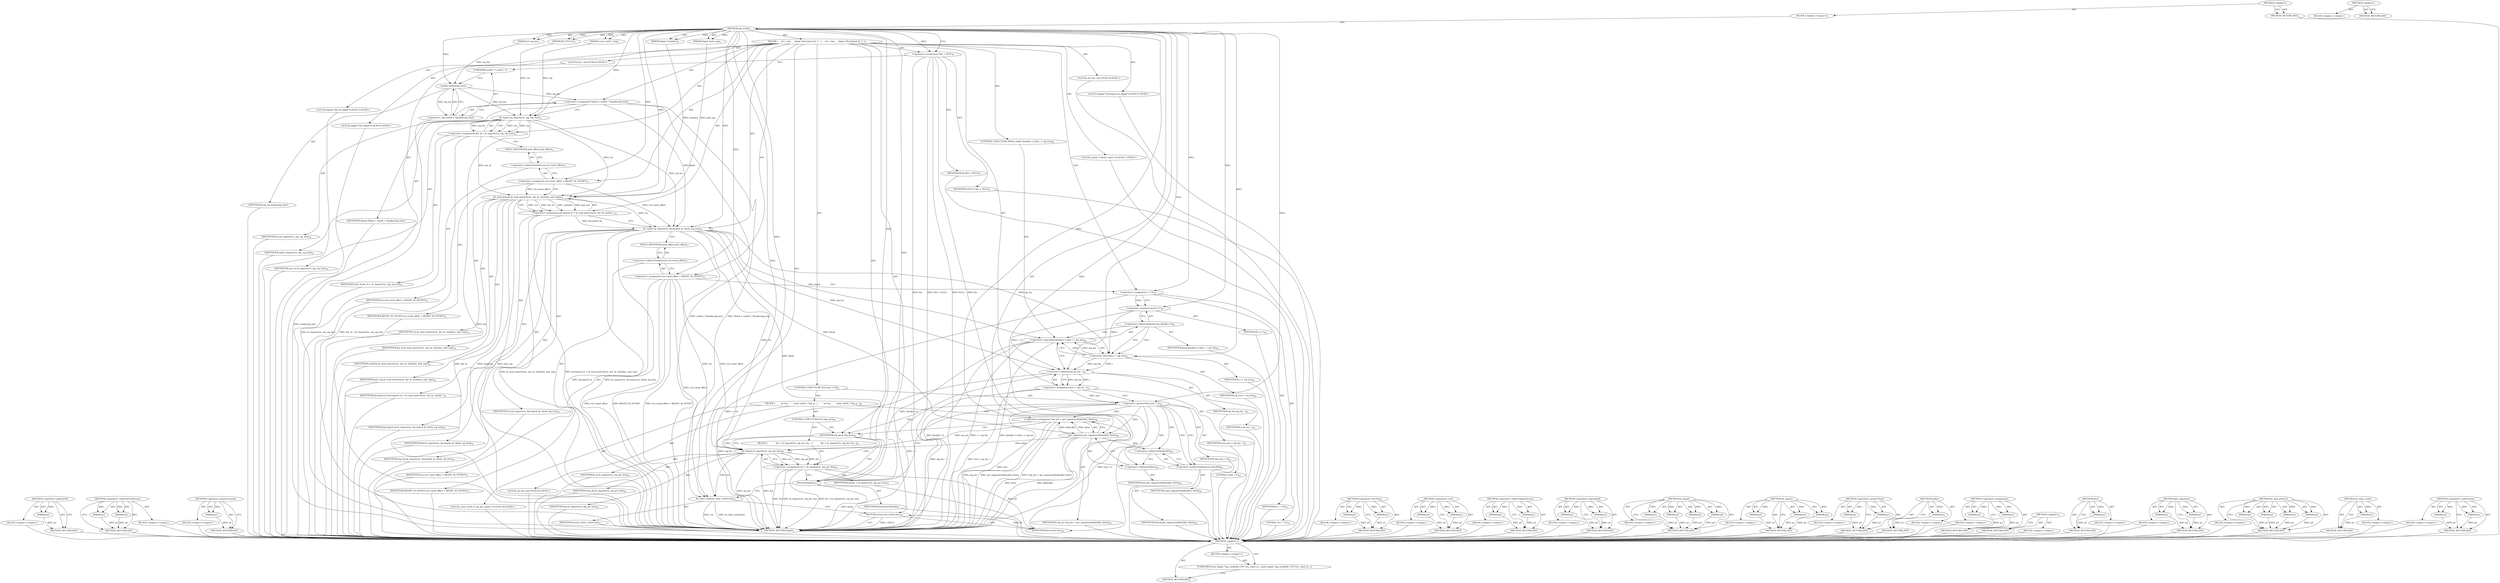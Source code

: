 digraph "&lt;global&gt;" {
vulnerable_204 [label=<(METHOD,&lt;operator&gt;.addressOf)>];
vulnerable_205 [label=<(PARAM,p1)>];
vulnerable_206 [label=<(BLOCK,&lt;empty&gt;,&lt;empty&gt;)>];
vulnerable_207 [label=<(METHOD_RETURN,ANY)>];
vulnerable_151 [label=<(METHOD,&lt;operator&gt;.indirectFieldAccess)>];
vulnerable_152 [label=<(PARAM,p1)>];
vulnerable_153 [label=<(PARAM,p2)>];
vulnerable_154 [label=<(BLOCK,&lt;empty&gt;,&lt;empty&gt;)>];
vulnerable_155 [label=<(METHOD_RETURN,ANY)>];
vulnerable_180 [label=<(METHOD,&lt;operator&gt;.postIncrement)>];
vulnerable_181 [label=<(PARAM,p1)>];
vulnerable_182 [label=<(BLOCK,&lt;empty&gt;,&lt;empty&gt;)>];
vulnerable_183 [label=<(METHOD_RETURN,ANY)>];
vulnerable_6 [label=<(METHOD,&lt;global&gt;)<SUB>1</SUB>>];
vulnerable_7 [label=<(BLOCK,&lt;empty&gt;,&lt;empty&gt;)<SUB>1</SUB>>];
vulnerable_8 [label=<(METHOD,sig_verify)<SUB>1</SUB>>];
vulnerable_9 [label=<(PARAM,BI_CTX *ctx)<SUB>1</SUB>>];
vulnerable_10 [label=<(PARAM,const uint8_t *sig)<SUB>1</SUB>>];
vulnerable_11 [label=<(PARAM,int sig_len)<SUB>1</SUB>>];
vulnerable_12 [label=<(PARAM,bigint *modulus)<SUB>2</SUB>>];
vulnerable_13 [label=<(PARAM,bigint *pub_exp)<SUB>2</SUB>>];
vulnerable_14 [label=<(BLOCK,{
    int i, size;
     bigint *decrypted_bi, *...,{
    int i, size;
     bigint *decrypted_bi, *...)<SUB>3</SUB>>];
vulnerable_15 [label="<(LOCAL,int i: int)<SUB>4</SUB>>"];
vulnerable_16 [label="<(LOCAL,int size: int)<SUB>4</SUB>>"];
vulnerable_17 [label="<(LOCAL,bigint* decrypted_bi: bigint*)<SUB>5</SUB>>"];
vulnerable_18 [label="<(LOCAL,bigint* dat_bi: bigint*)<SUB>5</SUB>>"];
vulnerable_19 [label="<(LOCAL,bigint* bir: bigint*)<SUB>6</SUB>>"];
vulnerable_20 [label=<(&lt;operator&gt;.assignment,*bir = NULL)<SUB>6</SUB>>];
vulnerable_21 [label=<(IDENTIFIER,bir,*bir = NULL)<SUB>6</SUB>>];
vulnerable_22 [label=<(IDENTIFIER,NULL,*bir = NULL)<SUB>6</SUB>>];
vulnerable_23 [label="<(LOCAL,uint8_t* block: uint8_t*)<SUB>7</SUB>>"];
vulnerable_24 [label=<(&lt;operator&gt;.assignment,*block = (uint8_t *)malloc(sig_len))<SUB>7</SUB>>];
vulnerable_25 [label=<(IDENTIFIER,block,*block = (uint8_t *)malloc(sig_len))<SUB>7</SUB>>];
vulnerable_26 [label=<(&lt;operator&gt;.cast,(uint8_t *)malloc(sig_len))<SUB>7</SUB>>];
vulnerable_27 [label=<(UNKNOWN,uint8_t *,uint8_t *)<SUB>7</SUB>>];
vulnerable_28 [label=<(malloc,malloc(sig_len))<SUB>7</SUB>>];
vulnerable_29 [label=<(IDENTIFIER,sig_len,malloc(sig_len))<SUB>7</SUB>>];
vulnerable_30 [label=<(&lt;operator&gt;.assignment,dat_bi = bi_import(ctx, sig, sig_len))<SUB>10</SUB>>];
vulnerable_31 [label=<(IDENTIFIER,dat_bi,dat_bi = bi_import(ctx, sig, sig_len))<SUB>10</SUB>>];
vulnerable_32 [label=<(bi_import,bi_import(ctx, sig, sig_len))<SUB>10</SUB>>];
vulnerable_33 [label=<(IDENTIFIER,ctx,bi_import(ctx, sig, sig_len))<SUB>10</SUB>>];
vulnerable_34 [label=<(IDENTIFIER,sig,bi_import(ctx, sig, sig_len))<SUB>10</SUB>>];
vulnerable_35 [label=<(IDENTIFIER,sig_len,bi_import(ctx, sig, sig_len))<SUB>10</SUB>>];
vulnerable_36 [label=<(&lt;operator&gt;.assignment,ctx-&gt;mod_offset = BIGINT_M_OFFSET)<SUB>11</SUB>>];
vulnerable_37 [label=<(&lt;operator&gt;.indirectFieldAccess,ctx-&gt;mod_offset)<SUB>11</SUB>>];
vulnerable_38 [label=<(IDENTIFIER,ctx,ctx-&gt;mod_offset = BIGINT_M_OFFSET)<SUB>11</SUB>>];
vulnerable_39 [label=<(FIELD_IDENTIFIER,mod_offset,mod_offset)<SUB>11</SUB>>];
vulnerable_40 [label=<(IDENTIFIER,BIGINT_M_OFFSET,ctx-&gt;mod_offset = BIGINT_M_OFFSET)<SUB>11</SUB>>];
vulnerable_41 [label=<(&lt;operator&gt;.assignment,decrypted_bi = bi_mod_power2(ctx, dat_bi, modul...)<SUB>14</SUB>>];
vulnerable_42 [label=<(IDENTIFIER,decrypted_bi,decrypted_bi = bi_mod_power2(ctx, dat_bi, modul...)<SUB>14</SUB>>];
vulnerable_43 [label=<(bi_mod_power2,bi_mod_power2(ctx, dat_bi, modulus, pub_exp))<SUB>14</SUB>>];
vulnerable_44 [label=<(IDENTIFIER,ctx,bi_mod_power2(ctx, dat_bi, modulus, pub_exp))<SUB>14</SUB>>];
vulnerable_45 [label=<(IDENTIFIER,dat_bi,bi_mod_power2(ctx, dat_bi, modulus, pub_exp))<SUB>14</SUB>>];
vulnerable_46 [label=<(IDENTIFIER,modulus,bi_mod_power2(ctx, dat_bi, modulus, pub_exp))<SUB>14</SUB>>];
vulnerable_47 [label=<(IDENTIFIER,pub_exp,bi_mod_power2(ctx, dat_bi, modulus, pub_exp))<SUB>14</SUB>>];
vulnerable_48 [label=<(bi_export,bi_export(ctx, decrypted_bi, block, sig_len))<SUB>16</SUB>>];
vulnerable_49 [label=<(IDENTIFIER,ctx,bi_export(ctx, decrypted_bi, block, sig_len))<SUB>16</SUB>>];
vulnerable_50 [label=<(IDENTIFIER,decrypted_bi,bi_export(ctx, decrypted_bi, block, sig_len))<SUB>16</SUB>>];
vulnerable_51 [label=<(IDENTIFIER,block,bi_export(ctx, decrypted_bi, block, sig_len))<SUB>16</SUB>>];
vulnerable_52 [label=<(IDENTIFIER,sig_len,bi_export(ctx, decrypted_bi, block, sig_len))<SUB>16</SUB>>];
vulnerable_53 [label=<(&lt;operator&gt;.assignment,ctx-&gt;mod_offset = BIGINT_M_OFFSET)<SUB>17</SUB>>];
vulnerable_54 [label=<(&lt;operator&gt;.indirectFieldAccess,ctx-&gt;mod_offset)<SUB>17</SUB>>];
vulnerable_55 [label=<(IDENTIFIER,ctx,ctx-&gt;mod_offset = BIGINT_M_OFFSET)<SUB>17</SUB>>];
vulnerable_56 [label=<(FIELD_IDENTIFIER,mod_offset,mod_offset)<SUB>17</SUB>>];
vulnerable_57 [label=<(IDENTIFIER,BIGINT_M_OFFSET,ctx-&gt;mod_offset = BIGINT_M_OFFSET)<SUB>17</SUB>>];
vulnerable_58 [label=<(&lt;operator&gt;.assignment,i = 10)<SUB>19</SUB>>];
vulnerable_59 [label=<(IDENTIFIER,i,i = 10)<SUB>19</SUB>>];
vulnerable_60 [label=<(LITERAL,10,i = 10)<SUB>19</SUB>>];
vulnerable_61 [label=<(CONTROL_STRUCTURE,WHILE,while (block[i++] &amp;&amp; i &lt; sig_len))<SUB>20</SUB>>];
vulnerable_62 [label=<(&lt;operator&gt;.logicalAnd,block[i++] &amp;&amp; i &lt; sig_len)<SUB>20</SUB>>];
vulnerable_63 [label=<(&lt;operator&gt;.indirectIndexAccess,block[i++])<SUB>20</SUB>>];
vulnerable_64 [label=<(IDENTIFIER,block,block[i++] &amp;&amp; i &lt; sig_len)<SUB>20</SUB>>];
vulnerable_65 [label=<(&lt;operator&gt;.postIncrement,i++)<SUB>20</SUB>>];
vulnerable_66 [label=<(IDENTIFIER,i,i++)<SUB>20</SUB>>];
vulnerable_67 [label=<(&lt;operator&gt;.lessThan,i &lt; sig_len)<SUB>20</SUB>>];
vulnerable_68 [label=<(IDENTIFIER,i,i &lt; sig_len)<SUB>20</SUB>>];
vulnerable_69 [label=<(IDENTIFIER,sig_len,i &lt; sig_len)<SUB>20</SUB>>];
vulnerable_70 [label=<(&lt;operator&gt;.assignment,size = sig_len - i)<SUB>21</SUB>>];
vulnerable_71 [label=<(IDENTIFIER,size,size = sig_len - i)<SUB>21</SUB>>];
vulnerable_72 [label=<(&lt;operator&gt;.subtraction,sig_len - i)<SUB>21</SUB>>];
vulnerable_73 [label=<(IDENTIFIER,sig_len,sig_len - i)<SUB>21</SUB>>];
vulnerable_74 [label=<(IDENTIFIER,i,sig_len - i)<SUB>21</SUB>>];
vulnerable_75 [label=<(CONTROL_STRUCTURE,IF,if (size &gt; 0))<SUB>23</SUB>>];
vulnerable_76 [label=<(&lt;operator&gt;.greaterThan,size &gt; 0)<SUB>23</SUB>>];
vulnerable_77 [label=<(IDENTIFIER,size,size &gt; 0)<SUB>23</SUB>>];
vulnerable_78 [label=<(LITERAL,0,size &gt; 0)<SUB>23</SUB>>];
vulnerable_79 [label=<(BLOCK,{
        int len;
        const uint8_t *sig_p...,{
        int len;
        const uint8_t *sig_p...)<SUB>24</SUB>>];
vulnerable_80 [label="<(LOCAL,int len: int)<SUB>25</SUB>>"];
vulnerable_81 [label="<(LOCAL,const uint8_t* sig_ptr: uint8_t*)<SUB>26</SUB>>"];
vulnerable_82 [label=<(&lt;operator&gt;.assignment,*sig_ptr = get_signature(&amp;block[i], &amp;len))<SUB>26</SUB>>];
vulnerable_83 [label=<(IDENTIFIER,sig_ptr,*sig_ptr = get_signature(&amp;block[i], &amp;len))<SUB>26</SUB>>];
vulnerable_84 [label=<(get_signature,get_signature(&amp;block[i], &amp;len))<SUB>26</SUB>>];
vulnerable_85 [label=<(&lt;operator&gt;.addressOf,&amp;block[i])<SUB>26</SUB>>];
vulnerable_86 [label=<(&lt;operator&gt;.indirectIndexAccess,block[i])<SUB>26</SUB>>];
vulnerable_87 [label=<(IDENTIFIER,block,get_signature(&amp;block[i], &amp;len))<SUB>26</SUB>>];
vulnerable_88 [label=<(IDENTIFIER,i,get_signature(&amp;block[i], &amp;len))<SUB>26</SUB>>];
vulnerable_89 [label=<(&lt;operator&gt;.addressOf,&amp;len)<SUB>26</SUB>>];
vulnerable_90 [label=<(IDENTIFIER,len,get_signature(&amp;block[i], &amp;len))<SUB>26</SUB>>];
vulnerable_91 [label=<(CONTROL_STRUCTURE,IF,if (sig_ptr))<SUB>28</SUB>>];
vulnerable_92 [label=<(IDENTIFIER,sig_ptr,if (sig_ptr))<SUB>28</SUB>>];
vulnerable_93 [label=<(BLOCK,{
            bir = bi_import(ctx, sig_ptr, len...,{
            bir = bi_import(ctx, sig_ptr, len...)<SUB>29</SUB>>];
vulnerable_94 [label=<(&lt;operator&gt;.assignment,bir = bi_import(ctx, sig_ptr, len))<SUB>30</SUB>>];
vulnerable_95 [label=<(IDENTIFIER,bir,bir = bi_import(ctx, sig_ptr, len))<SUB>30</SUB>>];
vulnerable_96 [label=<(bi_import,bi_import(ctx, sig_ptr, len))<SUB>30</SUB>>];
vulnerable_97 [label=<(IDENTIFIER,ctx,bi_import(ctx, sig_ptr, len))<SUB>30</SUB>>];
vulnerable_98 [label=<(IDENTIFIER,sig_ptr,bi_import(ctx, sig_ptr, len))<SUB>30</SUB>>];
vulnerable_99 [label=<(IDENTIFIER,len,bi_import(ctx, sig_ptr, len))<SUB>30</SUB>>];
vulnerable_100 [label=<(free,free(block))<SUB>33</SUB>>];
vulnerable_101 [label=<(IDENTIFIER,block,free(block))<SUB>33</SUB>>];
vulnerable_102 [label=<(bi_clear_cache,bi_clear_cache(ctx))<SUB>35</SUB>>];
vulnerable_103 [label=<(IDENTIFIER,ctx,bi_clear_cache(ctx))<SUB>35</SUB>>];
vulnerable_104 [label=<(RETURN,return bir;,return bir;)<SUB>36</SUB>>];
vulnerable_105 [label=<(IDENTIFIER,bir,return bir;)<SUB>36</SUB>>];
vulnerable_106 [label=<(METHOD_RETURN,bigint)<SUB>1</SUB>>];
vulnerable_108 [label=<(METHOD_RETURN,ANY)<SUB>1</SUB>>];
vulnerable_184 [label=<(METHOD,&lt;operator&gt;.lessThan)>];
vulnerable_185 [label=<(PARAM,p1)>];
vulnerable_186 [label=<(PARAM,p2)>];
vulnerable_187 [label=<(BLOCK,&lt;empty&gt;,&lt;empty&gt;)>];
vulnerable_188 [label=<(METHOD_RETURN,ANY)>];
vulnerable_136 [label=<(METHOD,&lt;operator&gt;.cast)>];
vulnerable_137 [label=<(PARAM,p1)>];
vulnerable_138 [label=<(PARAM,p2)>];
vulnerable_139 [label=<(BLOCK,&lt;empty&gt;,&lt;empty&gt;)>];
vulnerable_140 [label=<(METHOD_RETURN,ANY)>];
vulnerable_175 [label=<(METHOD,&lt;operator&gt;.indirectIndexAccess)>];
vulnerable_176 [label=<(PARAM,p1)>];
vulnerable_177 [label=<(PARAM,p2)>];
vulnerable_178 [label=<(BLOCK,&lt;empty&gt;,&lt;empty&gt;)>];
vulnerable_179 [label=<(METHOD_RETURN,ANY)>];
vulnerable_170 [label=<(METHOD,&lt;operator&gt;.logicalAnd)>];
vulnerable_171 [label=<(PARAM,p1)>];
vulnerable_172 [label=<(PARAM,p2)>];
vulnerable_173 [label=<(BLOCK,&lt;empty&gt;,&lt;empty&gt;)>];
vulnerable_174 [label=<(METHOD_RETURN,ANY)>];
vulnerable_163 [label=<(METHOD,bi_export)>];
vulnerable_164 [label=<(PARAM,p1)>];
vulnerable_165 [label=<(PARAM,p2)>];
vulnerable_166 [label=<(PARAM,p3)>];
vulnerable_167 [label=<(PARAM,p4)>];
vulnerable_168 [label=<(BLOCK,&lt;empty&gt;,&lt;empty&gt;)>];
vulnerable_169 [label=<(METHOD_RETURN,ANY)>];
vulnerable_145 [label=<(METHOD,bi_import)>];
vulnerable_146 [label=<(PARAM,p1)>];
vulnerable_147 [label=<(PARAM,p2)>];
vulnerable_148 [label=<(PARAM,p3)>];
vulnerable_149 [label=<(BLOCK,&lt;empty&gt;,&lt;empty&gt;)>];
vulnerable_150 [label=<(METHOD_RETURN,ANY)>];
vulnerable_194 [label=<(METHOD,&lt;operator&gt;.greaterThan)>];
vulnerable_195 [label=<(PARAM,p1)>];
vulnerable_196 [label=<(PARAM,p2)>];
vulnerable_197 [label=<(BLOCK,&lt;empty&gt;,&lt;empty&gt;)>];
vulnerable_198 [label=<(METHOD_RETURN,ANY)>];
vulnerable_141 [label=<(METHOD,malloc)>];
vulnerable_142 [label=<(PARAM,p1)>];
vulnerable_143 [label=<(BLOCK,&lt;empty&gt;,&lt;empty&gt;)>];
vulnerable_144 [label=<(METHOD_RETURN,ANY)>];
vulnerable_131 [label=<(METHOD,&lt;operator&gt;.assignment)>];
vulnerable_132 [label=<(PARAM,p1)>];
vulnerable_133 [label=<(PARAM,p2)>];
vulnerable_134 [label=<(BLOCK,&lt;empty&gt;,&lt;empty&gt;)>];
vulnerable_135 [label=<(METHOD_RETURN,ANY)>];
vulnerable_125 [label=<(METHOD,&lt;global&gt;)<SUB>1</SUB>>];
vulnerable_126 [label=<(BLOCK,&lt;empty&gt;,&lt;empty&gt;)>];
vulnerable_127 [label=<(METHOD_RETURN,ANY)>];
vulnerable_208 [label=<(METHOD,free)>];
vulnerable_209 [label=<(PARAM,p1)>];
vulnerable_210 [label=<(BLOCK,&lt;empty&gt;,&lt;empty&gt;)>];
vulnerable_211 [label=<(METHOD_RETURN,ANY)>];
vulnerable_199 [label=<(METHOD,get_signature)>];
vulnerable_200 [label=<(PARAM,p1)>];
vulnerable_201 [label=<(PARAM,p2)>];
vulnerable_202 [label=<(BLOCK,&lt;empty&gt;,&lt;empty&gt;)>];
vulnerable_203 [label=<(METHOD_RETURN,ANY)>];
vulnerable_156 [label=<(METHOD,bi_mod_power2)>];
vulnerable_157 [label=<(PARAM,p1)>];
vulnerable_158 [label=<(PARAM,p2)>];
vulnerable_159 [label=<(PARAM,p3)>];
vulnerable_160 [label=<(PARAM,p4)>];
vulnerable_161 [label=<(BLOCK,&lt;empty&gt;,&lt;empty&gt;)>];
vulnerable_162 [label=<(METHOD_RETURN,ANY)>];
vulnerable_212 [label=<(METHOD,bi_clear_cache)>];
vulnerable_213 [label=<(PARAM,p1)>];
vulnerable_214 [label=<(BLOCK,&lt;empty&gt;,&lt;empty&gt;)>];
vulnerable_215 [label=<(METHOD_RETURN,ANY)>];
vulnerable_189 [label=<(METHOD,&lt;operator&gt;.subtraction)>];
vulnerable_190 [label=<(PARAM,p1)>];
vulnerable_191 [label=<(PARAM,p2)>];
vulnerable_192 [label=<(BLOCK,&lt;empty&gt;,&lt;empty&gt;)>];
vulnerable_193 [label=<(METHOD_RETURN,ANY)>];
fixed_6 [label=<(METHOD,&lt;global&gt;)<SUB>1</SUB>>];
fixed_7 [label=<(BLOCK,&lt;empty&gt;,&lt;empty&gt;)<SUB>1</SUB>>];
fixed_8 [label=<(UNKNOWN,static bigint *sig_verify(BI_CTX *ctx, const ui...,static bigint *sig_verify(BI_CTX *ctx, const ui...)<SUB>1</SUB>>];
fixed_9 [label=<(METHOD_RETURN,ANY)<SUB>1</SUB>>];
fixed_14 [label=<(METHOD,&lt;global&gt;)<SUB>1</SUB>>];
fixed_15 [label=<(BLOCK,&lt;empty&gt;,&lt;empty&gt;)>];
fixed_16 [label=<(METHOD_RETURN,ANY)>];
vulnerable_204 -> vulnerable_205  [key=0, label="AST: "];
vulnerable_204 -> vulnerable_205  [key=1, label="DDG: "];
vulnerable_204 -> vulnerable_206  [key=0, label="AST: "];
vulnerable_204 -> vulnerable_207  [key=0, label="AST: "];
vulnerable_204 -> vulnerable_207  [key=1, label="CFG: "];
vulnerable_205 -> vulnerable_207  [key=0, label="DDG: p1"];
vulnerable_206 -> fixed_6  [key=0];
vulnerable_207 -> fixed_6  [key=0];
vulnerable_151 -> vulnerable_152  [key=0, label="AST: "];
vulnerable_151 -> vulnerable_152  [key=1, label="DDG: "];
vulnerable_151 -> vulnerable_154  [key=0, label="AST: "];
vulnerable_151 -> vulnerable_153  [key=0, label="AST: "];
vulnerable_151 -> vulnerable_153  [key=1, label="DDG: "];
vulnerable_151 -> vulnerable_155  [key=0, label="AST: "];
vulnerable_151 -> vulnerable_155  [key=1, label="CFG: "];
vulnerable_152 -> vulnerable_155  [key=0, label="DDG: p1"];
vulnerable_153 -> vulnerable_155  [key=0, label="DDG: p2"];
vulnerable_154 -> fixed_6  [key=0];
vulnerable_155 -> fixed_6  [key=0];
vulnerable_180 -> vulnerable_181  [key=0, label="AST: "];
vulnerable_180 -> vulnerable_181  [key=1, label="DDG: "];
vulnerable_180 -> vulnerable_182  [key=0, label="AST: "];
vulnerable_180 -> vulnerable_183  [key=0, label="AST: "];
vulnerable_180 -> vulnerable_183  [key=1, label="CFG: "];
vulnerable_181 -> vulnerable_183  [key=0, label="DDG: p1"];
vulnerable_182 -> fixed_6  [key=0];
vulnerable_183 -> fixed_6  [key=0];
vulnerable_6 -> vulnerable_7  [key=0, label="AST: "];
vulnerable_6 -> vulnerable_108  [key=0, label="AST: "];
vulnerable_6 -> vulnerable_108  [key=1, label="CFG: "];
vulnerable_7 -> vulnerable_8  [key=0, label="AST: "];
vulnerable_8 -> vulnerable_9  [key=0, label="AST: "];
vulnerable_8 -> vulnerable_9  [key=1, label="DDG: "];
vulnerable_8 -> vulnerable_10  [key=0, label="AST: "];
vulnerable_8 -> vulnerable_10  [key=1, label="DDG: "];
vulnerable_8 -> vulnerable_11  [key=0, label="AST: "];
vulnerable_8 -> vulnerable_11  [key=1, label="DDG: "];
vulnerable_8 -> vulnerable_12  [key=0, label="AST: "];
vulnerable_8 -> vulnerable_12  [key=1, label="DDG: "];
vulnerable_8 -> vulnerable_13  [key=0, label="AST: "];
vulnerable_8 -> vulnerable_13  [key=1, label="DDG: "];
vulnerable_8 -> vulnerable_14  [key=0, label="AST: "];
vulnerable_8 -> vulnerable_106  [key=0, label="AST: "];
vulnerable_8 -> vulnerable_20  [key=0, label="CFG: "];
vulnerable_8 -> vulnerable_20  [key=1, label="DDG: "];
vulnerable_8 -> vulnerable_36  [key=0, label="DDG: "];
vulnerable_8 -> vulnerable_53  [key=0, label="DDG: "];
vulnerable_8 -> vulnerable_58  [key=0, label="DDG: "];
vulnerable_8 -> vulnerable_48  [key=0, label="DDG: "];
vulnerable_8 -> vulnerable_100  [key=0, label="DDG: "];
vulnerable_8 -> vulnerable_102  [key=0, label="DDG: "];
vulnerable_8 -> vulnerable_105  [key=0, label="DDG: "];
vulnerable_8 -> vulnerable_32  [key=0, label="DDG: "];
vulnerable_8 -> vulnerable_43  [key=0, label="DDG: "];
vulnerable_8 -> vulnerable_72  [key=0, label="DDG: "];
vulnerable_8 -> vulnerable_76  [key=0, label="DDG: "];
vulnerable_8 -> vulnerable_28  [key=0, label="DDG: "];
vulnerable_8 -> vulnerable_67  [key=0, label="DDG: "];
vulnerable_8 -> vulnerable_92  [key=0, label="DDG: "];
vulnerable_8 -> vulnerable_65  [key=0, label="DDG: "];
vulnerable_8 -> vulnerable_84  [key=0, label="DDG: "];
vulnerable_8 -> vulnerable_96  [key=0, label="DDG: "];
vulnerable_9 -> vulnerable_32  [key=0, label="DDG: ctx"];
vulnerable_10 -> vulnerable_32  [key=0, label="DDG: sig"];
vulnerable_11 -> vulnerable_28  [key=0, label="DDG: sig_len"];
vulnerable_12 -> vulnerable_43  [key=0, label="DDG: modulus"];
vulnerable_13 -> vulnerable_43  [key=0, label="DDG: pub_exp"];
vulnerable_14 -> vulnerable_15  [key=0, label="AST: "];
vulnerable_14 -> vulnerable_16  [key=0, label="AST: "];
vulnerable_14 -> vulnerable_17  [key=0, label="AST: "];
vulnerable_14 -> vulnerable_18  [key=0, label="AST: "];
vulnerable_14 -> vulnerable_19  [key=0, label="AST: "];
vulnerable_14 -> vulnerable_20  [key=0, label="AST: "];
vulnerable_14 -> vulnerable_23  [key=0, label="AST: "];
vulnerable_14 -> vulnerable_24  [key=0, label="AST: "];
vulnerable_14 -> vulnerable_30  [key=0, label="AST: "];
vulnerable_14 -> vulnerable_36  [key=0, label="AST: "];
vulnerable_14 -> vulnerable_41  [key=0, label="AST: "];
vulnerable_14 -> vulnerable_48  [key=0, label="AST: "];
vulnerable_14 -> vulnerable_53  [key=0, label="AST: "];
vulnerable_14 -> vulnerable_58  [key=0, label="AST: "];
vulnerable_14 -> vulnerable_61  [key=0, label="AST: "];
vulnerable_14 -> vulnerable_70  [key=0, label="AST: "];
vulnerable_14 -> vulnerable_75  [key=0, label="AST: "];
vulnerable_14 -> vulnerable_100  [key=0, label="AST: "];
vulnerable_14 -> vulnerable_102  [key=0, label="AST: "];
vulnerable_14 -> vulnerable_104  [key=0, label="AST: "];
vulnerable_15 -> fixed_6  [key=0];
vulnerable_16 -> fixed_6  [key=0];
vulnerable_17 -> fixed_6  [key=0];
vulnerable_18 -> fixed_6  [key=0];
vulnerable_19 -> fixed_6  [key=0];
vulnerable_20 -> vulnerable_21  [key=0, label="AST: "];
vulnerable_20 -> vulnerable_22  [key=0, label="AST: "];
vulnerable_20 -> vulnerable_27  [key=0, label="CFG: "];
vulnerable_20 -> vulnerable_106  [key=0, label="DDG: bir"];
vulnerable_20 -> vulnerable_106  [key=1, label="DDG: *bir = NULL"];
vulnerable_20 -> vulnerable_106  [key=2, label="DDG: NULL"];
vulnerable_20 -> vulnerable_105  [key=0, label="DDG: bir"];
vulnerable_21 -> fixed_6  [key=0];
vulnerable_22 -> fixed_6  [key=0];
vulnerable_23 -> fixed_6  [key=0];
vulnerable_24 -> vulnerable_25  [key=0, label="AST: "];
vulnerable_24 -> vulnerable_26  [key=0, label="AST: "];
vulnerable_24 -> vulnerable_32  [key=0, label="CFG: "];
vulnerable_24 -> vulnerable_106  [key=0, label="DDG: (uint8_t *)malloc(sig_len)"];
vulnerable_24 -> vulnerable_106  [key=1, label="DDG: *block = (uint8_t *)malloc(sig_len)"];
vulnerable_24 -> vulnerable_48  [key=0, label="DDG: block"];
vulnerable_25 -> fixed_6  [key=0];
vulnerable_26 -> vulnerable_27  [key=0, label="AST: "];
vulnerable_26 -> vulnerable_28  [key=0, label="AST: "];
vulnerable_26 -> vulnerable_24  [key=0, label="CFG: "];
vulnerable_26 -> vulnerable_106  [key=0, label="DDG: malloc(sig_len)"];
vulnerable_27 -> vulnerable_28  [key=0, label="CFG: "];
vulnerable_28 -> vulnerable_29  [key=0, label="AST: "];
vulnerable_28 -> vulnerable_26  [key=0, label="CFG: "];
vulnerable_28 -> vulnerable_26  [key=1, label="DDG: sig_len"];
vulnerable_28 -> vulnerable_24  [key=0, label="DDG: sig_len"];
vulnerable_28 -> vulnerable_32  [key=0, label="DDG: sig_len"];
vulnerable_29 -> fixed_6  [key=0];
vulnerable_30 -> vulnerable_31  [key=0, label="AST: "];
vulnerable_30 -> vulnerable_32  [key=0, label="AST: "];
vulnerable_30 -> vulnerable_39  [key=0, label="CFG: "];
vulnerable_30 -> vulnerable_106  [key=0, label="DDG: bi_import(ctx, sig, sig_len)"];
vulnerable_30 -> vulnerable_106  [key=1, label="DDG: dat_bi = bi_import(ctx, sig, sig_len)"];
vulnerable_30 -> vulnerable_43  [key=0, label="DDG: dat_bi"];
vulnerable_31 -> fixed_6  [key=0];
vulnerable_32 -> vulnerable_33  [key=0, label="AST: "];
vulnerable_32 -> vulnerable_34  [key=0, label="AST: "];
vulnerable_32 -> vulnerable_35  [key=0, label="AST: "];
vulnerable_32 -> vulnerable_30  [key=0, label="CFG: "];
vulnerable_32 -> vulnerable_30  [key=1, label="DDG: ctx"];
vulnerable_32 -> vulnerable_30  [key=2, label="DDG: sig"];
vulnerable_32 -> vulnerable_30  [key=3, label="DDG: sig_len"];
vulnerable_32 -> vulnerable_106  [key=0, label="DDG: sig"];
vulnerable_32 -> vulnerable_48  [key=0, label="DDG: sig_len"];
vulnerable_32 -> vulnerable_43  [key=0, label="DDG: ctx"];
vulnerable_33 -> fixed_6  [key=0];
vulnerable_34 -> fixed_6  [key=0];
vulnerable_35 -> fixed_6  [key=0];
vulnerable_36 -> vulnerable_37  [key=0, label="AST: "];
vulnerable_36 -> vulnerable_40  [key=0, label="AST: "];
vulnerable_36 -> vulnerable_43  [key=0, label="CFG: "];
vulnerable_36 -> vulnerable_43  [key=1, label="DDG: ctx-&gt;mod_offset"];
vulnerable_36 -> vulnerable_48  [key=0, label="DDG: ctx-&gt;mod_offset"];
vulnerable_37 -> vulnerable_38  [key=0, label="AST: "];
vulnerable_37 -> vulnerable_39  [key=0, label="AST: "];
vulnerable_37 -> vulnerable_36  [key=0, label="CFG: "];
vulnerable_38 -> fixed_6  [key=0];
vulnerable_39 -> vulnerable_37  [key=0, label="CFG: "];
vulnerable_40 -> fixed_6  [key=0];
vulnerable_41 -> vulnerable_42  [key=0, label="AST: "];
vulnerable_41 -> vulnerable_43  [key=0, label="AST: "];
vulnerable_41 -> vulnerable_48  [key=0, label="CFG: "];
vulnerable_41 -> vulnerable_48  [key=1, label="DDG: decrypted_bi"];
vulnerable_41 -> vulnerable_106  [key=0, label="DDG: bi_mod_power2(ctx, dat_bi, modulus, pub_exp)"];
vulnerable_41 -> vulnerable_106  [key=1, label="DDG: decrypted_bi = bi_mod_power2(ctx, dat_bi, modulus, pub_exp)"];
vulnerable_42 -> fixed_6  [key=0];
vulnerable_43 -> vulnerable_44  [key=0, label="AST: "];
vulnerable_43 -> vulnerable_45  [key=0, label="AST: "];
vulnerable_43 -> vulnerable_46  [key=0, label="AST: "];
vulnerable_43 -> vulnerable_47  [key=0, label="AST: "];
vulnerable_43 -> vulnerable_41  [key=0, label="CFG: "];
vulnerable_43 -> vulnerable_41  [key=1, label="DDG: ctx"];
vulnerable_43 -> vulnerable_41  [key=2, label="DDG: dat_bi"];
vulnerable_43 -> vulnerable_41  [key=3, label="DDG: modulus"];
vulnerable_43 -> vulnerable_41  [key=4, label="DDG: pub_exp"];
vulnerable_43 -> vulnerable_106  [key=0, label="DDG: dat_bi"];
vulnerable_43 -> vulnerable_106  [key=1, label="DDG: modulus"];
vulnerable_43 -> vulnerable_106  [key=2, label="DDG: pub_exp"];
vulnerable_43 -> vulnerable_48  [key=0, label="DDG: ctx"];
vulnerable_44 -> fixed_6  [key=0];
vulnerable_45 -> fixed_6  [key=0];
vulnerable_46 -> fixed_6  [key=0];
vulnerable_47 -> fixed_6  [key=0];
vulnerable_48 -> vulnerable_49  [key=0, label="AST: "];
vulnerable_48 -> vulnerable_50  [key=0, label="AST: "];
vulnerable_48 -> vulnerable_51  [key=0, label="AST: "];
vulnerable_48 -> vulnerable_52  [key=0, label="AST: "];
vulnerable_48 -> vulnerable_56  [key=0, label="CFG: "];
vulnerable_48 -> vulnerable_106  [key=0, label="DDG: decrypted_bi"];
vulnerable_48 -> vulnerable_106  [key=1, label="DDG: bi_export(ctx, decrypted_bi, block, sig_len)"];
vulnerable_48 -> vulnerable_100  [key=0, label="DDG: block"];
vulnerable_48 -> vulnerable_102  [key=0, label="DDG: ctx"];
vulnerable_48 -> vulnerable_62  [key=0, label="DDG: block"];
vulnerable_48 -> vulnerable_72  [key=0, label="DDG: sig_len"];
vulnerable_48 -> vulnerable_67  [key=0, label="DDG: sig_len"];
vulnerable_48 -> vulnerable_84  [key=0, label="DDG: block"];
vulnerable_48 -> vulnerable_96  [key=0, label="DDG: ctx"];
vulnerable_49 -> fixed_6  [key=0];
vulnerable_50 -> fixed_6  [key=0];
vulnerable_51 -> fixed_6  [key=0];
vulnerable_52 -> fixed_6  [key=0];
vulnerable_53 -> vulnerable_54  [key=0, label="AST: "];
vulnerable_53 -> vulnerable_57  [key=0, label="AST: "];
vulnerable_53 -> vulnerable_58  [key=0, label="CFG: "];
vulnerable_53 -> vulnerable_106  [key=0, label="DDG: ctx-&gt;mod_offset"];
vulnerable_53 -> vulnerable_106  [key=1, label="DDG: BIGINT_M_OFFSET"];
vulnerable_53 -> vulnerable_106  [key=2, label="DDG: ctx-&gt;mod_offset = BIGINT_M_OFFSET"];
vulnerable_53 -> vulnerable_102  [key=0, label="DDG: ctx-&gt;mod_offset"];
vulnerable_53 -> vulnerable_96  [key=0, label="DDG: ctx-&gt;mod_offset"];
vulnerable_54 -> vulnerable_55  [key=0, label="AST: "];
vulnerable_54 -> vulnerable_56  [key=0, label="AST: "];
vulnerable_54 -> vulnerable_53  [key=0, label="CFG: "];
vulnerable_55 -> fixed_6  [key=0];
vulnerable_56 -> vulnerable_54  [key=0, label="CFG: "];
vulnerable_57 -> fixed_6  [key=0];
vulnerable_58 -> vulnerable_59  [key=0, label="AST: "];
vulnerable_58 -> vulnerable_60  [key=0, label="AST: "];
vulnerable_58 -> vulnerable_65  [key=0, label="CFG: "];
vulnerable_58 -> vulnerable_65  [key=1, label="DDG: i"];
vulnerable_58 -> vulnerable_106  [key=0, label="DDG: i = 10"];
vulnerable_59 -> fixed_6  [key=0];
vulnerable_60 -> fixed_6  [key=0];
vulnerable_61 -> vulnerable_62  [key=0, label="AST: "];
vulnerable_62 -> vulnerable_63  [key=0, label="AST: "];
vulnerable_62 -> vulnerable_67  [key=0, label="AST: "];
vulnerable_62 -> vulnerable_72  [key=0, label="CFG: "];
vulnerable_62 -> vulnerable_106  [key=0, label="DDG: block[i++]"];
vulnerable_62 -> vulnerable_106  [key=1, label="DDG: i &lt; sig_len"];
vulnerable_62 -> vulnerable_106  [key=2, label="DDG: block[i++] &amp;&amp; i &lt; sig_len"];
vulnerable_62 -> vulnerable_100  [key=0, label="DDG: block[i++]"];
vulnerable_63 -> vulnerable_64  [key=0, label="AST: "];
vulnerable_63 -> vulnerable_65  [key=0, label="AST: "];
vulnerable_63 -> vulnerable_62  [key=0, label="CFG: "];
vulnerable_63 -> vulnerable_67  [key=0, label="CFG: "];
vulnerable_63 -> vulnerable_67  [key=1, label="CDG: "];
vulnerable_64 -> fixed_6  [key=0];
vulnerable_65 -> vulnerable_66  [key=0, label="AST: "];
vulnerable_65 -> vulnerable_63  [key=0, label="CFG: "];
vulnerable_65 -> vulnerable_72  [key=0, label="DDG: i"];
vulnerable_65 -> vulnerable_67  [key=0, label="DDG: i"];
vulnerable_66 -> fixed_6  [key=0];
vulnerable_67 -> vulnerable_68  [key=0, label="AST: "];
vulnerable_67 -> vulnerable_69  [key=0, label="AST: "];
vulnerable_67 -> vulnerable_62  [key=0, label="CFG: "];
vulnerable_67 -> vulnerable_62  [key=1, label="DDG: i"];
vulnerable_67 -> vulnerable_62  [key=2, label="DDG: sig_len"];
vulnerable_67 -> vulnerable_72  [key=0, label="DDG: sig_len"];
vulnerable_67 -> vulnerable_72  [key=1, label="DDG: i"];
vulnerable_68 -> fixed_6  [key=0];
vulnerable_69 -> fixed_6  [key=0];
vulnerable_70 -> vulnerable_71  [key=0, label="AST: "];
vulnerable_70 -> vulnerable_72  [key=0, label="AST: "];
vulnerable_70 -> vulnerable_76  [key=0, label="CFG: "];
vulnerable_70 -> vulnerable_76  [key=1, label="DDG: size"];
vulnerable_70 -> vulnerable_106  [key=0, label="DDG: sig_len - i"];
vulnerable_70 -> vulnerable_106  [key=1, label="DDG: size = sig_len - i"];
vulnerable_71 -> fixed_6  [key=0];
vulnerable_72 -> vulnerable_73  [key=0, label="AST: "];
vulnerable_72 -> vulnerable_74  [key=0, label="AST: "];
vulnerable_72 -> vulnerable_70  [key=0, label="CFG: "];
vulnerable_72 -> vulnerable_70  [key=1, label="DDG: sig_len"];
vulnerable_72 -> vulnerable_70  [key=2, label="DDG: i"];
vulnerable_72 -> vulnerable_106  [key=0, label="DDG: sig_len"];
vulnerable_72 -> vulnerable_106  [key=1, label="DDG: i"];
vulnerable_73 -> fixed_6  [key=0];
vulnerable_74 -> fixed_6  [key=0];
vulnerable_75 -> vulnerable_76  [key=0, label="AST: "];
vulnerable_75 -> vulnerable_79  [key=0, label="AST: "];
vulnerable_76 -> vulnerable_77  [key=0, label="AST: "];
vulnerable_76 -> vulnerable_78  [key=0, label="AST: "];
vulnerable_76 -> vulnerable_86  [key=0, label="CFG: "];
vulnerable_76 -> vulnerable_86  [key=1, label="CDG: "];
vulnerable_76 -> vulnerable_100  [key=0, label="CFG: "];
vulnerable_76 -> vulnerable_106  [key=0, label="DDG: size"];
vulnerable_76 -> vulnerable_106  [key=1, label="DDG: size &gt; 0"];
vulnerable_76 -> vulnerable_89  [key=0, label="CDG: "];
vulnerable_76 -> vulnerable_82  [key=0, label="CDG: "];
vulnerable_76 -> vulnerable_84  [key=0, label="CDG: "];
vulnerable_76 -> vulnerable_85  [key=0, label="CDG: "];
vulnerable_76 -> vulnerable_92  [key=0, label="CDG: "];
vulnerable_77 -> fixed_6  [key=0];
vulnerable_78 -> fixed_6  [key=0];
vulnerable_79 -> vulnerable_80  [key=0, label="AST: "];
vulnerable_79 -> vulnerable_81  [key=0, label="AST: "];
vulnerable_79 -> vulnerable_82  [key=0, label="AST: "];
vulnerable_79 -> vulnerable_91  [key=0, label="AST: "];
vulnerable_80 -> fixed_6  [key=0];
vulnerable_81 -> fixed_6  [key=0];
vulnerable_82 -> vulnerable_83  [key=0, label="AST: "];
vulnerable_82 -> vulnerable_84  [key=0, label="AST: "];
vulnerable_82 -> vulnerable_92  [key=0, label="CFG: "];
vulnerable_82 -> vulnerable_106  [key=0, label="DDG: sig_ptr"];
vulnerable_82 -> vulnerable_106  [key=1, label="DDG: get_signature(&amp;block[i], &amp;len)"];
vulnerable_82 -> vulnerable_106  [key=2, label="DDG: *sig_ptr = get_signature(&amp;block[i], &amp;len)"];
vulnerable_82 -> vulnerable_96  [key=0, label="DDG: sig_ptr"];
vulnerable_83 -> fixed_6  [key=0];
vulnerable_84 -> vulnerable_85  [key=0, label="AST: "];
vulnerable_84 -> vulnerable_89  [key=0, label="AST: "];
vulnerable_84 -> vulnerable_82  [key=0, label="CFG: "];
vulnerable_84 -> vulnerable_82  [key=1, label="DDG: &amp;block[i]"];
vulnerable_84 -> vulnerable_82  [key=2, label="DDG: &amp;len"];
vulnerable_84 -> vulnerable_106  [key=0, label="DDG: &amp;block[i]"];
vulnerable_84 -> vulnerable_106  [key=1, label="DDG: &amp;len"];
vulnerable_84 -> vulnerable_96  [key=0, label="DDG: &amp;len"];
vulnerable_85 -> vulnerable_86  [key=0, label="AST: "];
vulnerable_85 -> vulnerable_89  [key=0, label="CFG: "];
vulnerable_86 -> vulnerable_87  [key=0, label="AST: "];
vulnerable_86 -> vulnerable_88  [key=0, label="AST: "];
vulnerable_86 -> vulnerable_85  [key=0, label="CFG: "];
vulnerable_87 -> fixed_6  [key=0];
vulnerable_88 -> fixed_6  [key=0];
vulnerable_89 -> vulnerable_90  [key=0, label="AST: "];
vulnerable_89 -> vulnerable_84  [key=0, label="CFG: "];
vulnerable_90 -> fixed_6  [key=0];
vulnerable_91 -> vulnerable_92  [key=0, label="AST: "];
vulnerable_91 -> vulnerable_93  [key=0, label="AST: "];
vulnerable_92 -> vulnerable_96  [key=0, label="CFG: "];
vulnerable_92 -> vulnerable_96  [key=1, label="CDG: "];
vulnerable_92 -> vulnerable_100  [key=0, label="CFG: "];
vulnerable_92 -> vulnerable_94  [key=0, label="CDG: "];
vulnerable_93 -> vulnerable_94  [key=0, label="AST: "];
vulnerable_94 -> vulnerable_95  [key=0, label="AST: "];
vulnerable_94 -> vulnerable_96  [key=0, label="AST: "];
vulnerable_94 -> vulnerable_100  [key=0, label="CFG: "];
vulnerable_94 -> vulnerable_106  [key=0, label="DDG: bir"];
vulnerable_94 -> vulnerable_106  [key=1, label="DDG: bi_import(ctx, sig_ptr, len)"];
vulnerable_94 -> vulnerable_106  [key=2, label="DDG: bir = bi_import(ctx, sig_ptr, len)"];
vulnerable_94 -> vulnerable_105  [key=0, label="DDG: bir"];
vulnerable_95 -> fixed_6  [key=0];
vulnerable_96 -> vulnerable_97  [key=0, label="AST: "];
vulnerable_96 -> vulnerable_98  [key=0, label="AST: "];
vulnerable_96 -> vulnerable_99  [key=0, label="AST: "];
vulnerable_96 -> vulnerable_94  [key=0, label="CFG: "];
vulnerable_96 -> vulnerable_94  [key=1, label="DDG: ctx"];
vulnerable_96 -> vulnerable_94  [key=2, label="DDG: sig_ptr"];
vulnerable_96 -> vulnerable_94  [key=3, label="DDG: len"];
vulnerable_96 -> vulnerable_106  [key=0, label="DDG: sig_ptr"];
vulnerable_96 -> vulnerable_106  [key=1, label="DDG: len"];
vulnerable_96 -> vulnerable_102  [key=0, label="DDG: ctx"];
vulnerable_97 -> fixed_6  [key=0];
vulnerable_98 -> fixed_6  [key=0];
vulnerable_99 -> fixed_6  [key=0];
vulnerable_100 -> vulnerable_101  [key=0, label="AST: "];
vulnerable_100 -> vulnerable_102  [key=0, label="CFG: "];
vulnerable_100 -> vulnerable_106  [key=0, label="DDG: block"];
vulnerable_101 -> fixed_6  [key=0];
vulnerable_102 -> vulnerable_103  [key=0, label="AST: "];
vulnerable_102 -> vulnerable_104  [key=0, label="CFG: "];
vulnerable_102 -> vulnerable_106  [key=0, label="DDG: ctx"];
vulnerable_102 -> vulnerable_106  [key=1, label="DDG: bi_clear_cache(ctx)"];
vulnerable_103 -> fixed_6  [key=0];
vulnerable_104 -> vulnerable_105  [key=0, label="AST: "];
vulnerable_104 -> vulnerable_106  [key=0, label="CFG: "];
vulnerable_104 -> vulnerable_106  [key=1, label="DDG: &lt;RET&gt;"];
vulnerable_105 -> vulnerable_104  [key=0, label="DDG: bir"];
vulnerable_106 -> fixed_6  [key=0];
vulnerable_108 -> fixed_6  [key=0];
vulnerable_184 -> vulnerable_185  [key=0, label="AST: "];
vulnerable_184 -> vulnerable_185  [key=1, label="DDG: "];
vulnerable_184 -> vulnerable_187  [key=0, label="AST: "];
vulnerable_184 -> vulnerable_186  [key=0, label="AST: "];
vulnerable_184 -> vulnerable_186  [key=1, label="DDG: "];
vulnerable_184 -> vulnerable_188  [key=0, label="AST: "];
vulnerable_184 -> vulnerable_188  [key=1, label="CFG: "];
vulnerable_185 -> vulnerable_188  [key=0, label="DDG: p1"];
vulnerable_186 -> vulnerable_188  [key=0, label="DDG: p2"];
vulnerable_187 -> fixed_6  [key=0];
vulnerable_188 -> fixed_6  [key=0];
vulnerable_136 -> vulnerable_137  [key=0, label="AST: "];
vulnerable_136 -> vulnerable_137  [key=1, label="DDG: "];
vulnerable_136 -> vulnerable_139  [key=0, label="AST: "];
vulnerable_136 -> vulnerable_138  [key=0, label="AST: "];
vulnerable_136 -> vulnerable_138  [key=1, label="DDG: "];
vulnerable_136 -> vulnerable_140  [key=0, label="AST: "];
vulnerable_136 -> vulnerable_140  [key=1, label="CFG: "];
vulnerable_137 -> vulnerable_140  [key=0, label="DDG: p1"];
vulnerable_138 -> vulnerable_140  [key=0, label="DDG: p2"];
vulnerable_139 -> fixed_6  [key=0];
vulnerable_140 -> fixed_6  [key=0];
vulnerable_175 -> vulnerable_176  [key=0, label="AST: "];
vulnerable_175 -> vulnerable_176  [key=1, label="DDG: "];
vulnerable_175 -> vulnerable_178  [key=0, label="AST: "];
vulnerable_175 -> vulnerable_177  [key=0, label="AST: "];
vulnerable_175 -> vulnerable_177  [key=1, label="DDG: "];
vulnerable_175 -> vulnerable_179  [key=0, label="AST: "];
vulnerable_175 -> vulnerable_179  [key=1, label="CFG: "];
vulnerable_176 -> vulnerable_179  [key=0, label="DDG: p1"];
vulnerable_177 -> vulnerable_179  [key=0, label="DDG: p2"];
vulnerable_178 -> fixed_6  [key=0];
vulnerable_179 -> fixed_6  [key=0];
vulnerable_170 -> vulnerable_171  [key=0, label="AST: "];
vulnerable_170 -> vulnerable_171  [key=1, label="DDG: "];
vulnerable_170 -> vulnerable_173  [key=0, label="AST: "];
vulnerable_170 -> vulnerable_172  [key=0, label="AST: "];
vulnerable_170 -> vulnerable_172  [key=1, label="DDG: "];
vulnerable_170 -> vulnerable_174  [key=0, label="AST: "];
vulnerable_170 -> vulnerable_174  [key=1, label="CFG: "];
vulnerable_171 -> vulnerable_174  [key=0, label="DDG: p1"];
vulnerable_172 -> vulnerable_174  [key=0, label="DDG: p2"];
vulnerable_173 -> fixed_6  [key=0];
vulnerable_174 -> fixed_6  [key=0];
vulnerable_163 -> vulnerable_164  [key=0, label="AST: "];
vulnerable_163 -> vulnerable_164  [key=1, label="DDG: "];
vulnerable_163 -> vulnerable_168  [key=0, label="AST: "];
vulnerable_163 -> vulnerable_165  [key=0, label="AST: "];
vulnerable_163 -> vulnerable_165  [key=1, label="DDG: "];
vulnerable_163 -> vulnerable_169  [key=0, label="AST: "];
vulnerable_163 -> vulnerable_169  [key=1, label="CFG: "];
vulnerable_163 -> vulnerable_166  [key=0, label="AST: "];
vulnerable_163 -> vulnerable_166  [key=1, label="DDG: "];
vulnerable_163 -> vulnerable_167  [key=0, label="AST: "];
vulnerable_163 -> vulnerable_167  [key=1, label="DDG: "];
vulnerable_164 -> vulnerable_169  [key=0, label="DDG: p1"];
vulnerable_165 -> vulnerable_169  [key=0, label="DDG: p2"];
vulnerable_166 -> vulnerable_169  [key=0, label="DDG: p3"];
vulnerable_167 -> vulnerable_169  [key=0, label="DDG: p4"];
vulnerable_168 -> fixed_6  [key=0];
vulnerable_169 -> fixed_6  [key=0];
vulnerable_145 -> vulnerable_146  [key=0, label="AST: "];
vulnerable_145 -> vulnerable_146  [key=1, label="DDG: "];
vulnerable_145 -> vulnerable_149  [key=0, label="AST: "];
vulnerable_145 -> vulnerable_147  [key=0, label="AST: "];
vulnerable_145 -> vulnerable_147  [key=1, label="DDG: "];
vulnerable_145 -> vulnerable_150  [key=0, label="AST: "];
vulnerable_145 -> vulnerable_150  [key=1, label="CFG: "];
vulnerable_145 -> vulnerable_148  [key=0, label="AST: "];
vulnerable_145 -> vulnerable_148  [key=1, label="DDG: "];
vulnerable_146 -> vulnerable_150  [key=0, label="DDG: p1"];
vulnerable_147 -> vulnerable_150  [key=0, label="DDG: p2"];
vulnerable_148 -> vulnerable_150  [key=0, label="DDG: p3"];
vulnerable_149 -> fixed_6  [key=0];
vulnerable_150 -> fixed_6  [key=0];
vulnerable_194 -> vulnerable_195  [key=0, label="AST: "];
vulnerable_194 -> vulnerable_195  [key=1, label="DDG: "];
vulnerable_194 -> vulnerable_197  [key=0, label="AST: "];
vulnerable_194 -> vulnerable_196  [key=0, label="AST: "];
vulnerable_194 -> vulnerable_196  [key=1, label="DDG: "];
vulnerable_194 -> vulnerable_198  [key=0, label="AST: "];
vulnerable_194 -> vulnerable_198  [key=1, label="CFG: "];
vulnerable_195 -> vulnerable_198  [key=0, label="DDG: p1"];
vulnerable_196 -> vulnerable_198  [key=0, label="DDG: p2"];
vulnerable_197 -> fixed_6  [key=0];
vulnerable_198 -> fixed_6  [key=0];
vulnerable_141 -> vulnerable_142  [key=0, label="AST: "];
vulnerable_141 -> vulnerable_142  [key=1, label="DDG: "];
vulnerable_141 -> vulnerable_143  [key=0, label="AST: "];
vulnerable_141 -> vulnerable_144  [key=0, label="AST: "];
vulnerable_141 -> vulnerable_144  [key=1, label="CFG: "];
vulnerable_142 -> vulnerable_144  [key=0, label="DDG: p1"];
vulnerable_143 -> fixed_6  [key=0];
vulnerable_144 -> fixed_6  [key=0];
vulnerable_131 -> vulnerable_132  [key=0, label="AST: "];
vulnerable_131 -> vulnerable_132  [key=1, label="DDG: "];
vulnerable_131 -> vulnerable_134  [key=0, label="AST: "];
vulnerable_131 -> vulnerable_133  [key=0, label="AST: "];
vulnerable_131 -> vulnerable_133  [key=1, label="DDG: "];
vulnerable_131 -> vulnerable_135  [key=0, label="AST: "];
vulnerable_131 -> vulnerable_135  [key=1, label="CFG: "];
vulnerable_132 -> vulnerable_135  [key=0, label="DDG: p1"];
vulnerable_133 -> vulnerable_135  [key=0, label="DDG: p2"];
vulnerable_134 -> fixed_6  [key=0];
vulnerable_135 -> fixed_6  [key=0];
vulnerable_125 -> vulnerable_126  [key=0, label="AST: "];
vulnerable_125 -> vulnerable_127  [key=0, label="AST: "];
vulnerable_125 -> vulnerable_127  [key=1, label="CFG: "];
vulnerable_126 -> fixed_6  [key=0];
vulnerable_127 -> fixed_6  [key=0];
vulnerable_208 -> vulnerable_209  [key=0, label="AST: "];
vulnerable_208 -> vulnerable_209  [key=1, label="DDG: "];
vulnerable_208 -> vulnerable_210  [key=0, label="AST: "];
vulnerable_208 -> vulnerable_211  [key=0, label="AST: "];
vulnerable_208 -> vulnerable_211  [key=1, label="CFG: "];
vulnerable_209 -> vulnerable_211  [key=0, label="DDG: p1"];
vulnerable_210 -> fixed_6  [key=0];
vulnerable_211 -> fixed_6  [key=0];
vulnerable_199 -> vulnerable_200  [key=0, label="AST: "];
vulnerable_199 -> vulnerable_200  [key=1, label="DDG: "];
vulnerable_199 -> vulnerable_202  [key=0, label="AST: "];
vulnerable_199 -> vulnerable_201  [key=0, label="AST: "];
vulnerable_199 -> vulnerable_201  [key=1, label="DDG: "];
vulnerable_199 -> vulnerable_203  [key=0, label="AST: "];
vulnerable_199 -> vulnerable_203  [key=1, label="CFG: "];
vulnerable_200 -> vulnerable_203  [key=0, label="DDG: p1"];
vulnerable_201 -> vulnerable_203  [key=0, label="DDG: p2"];
vulnerable_202 -> fixed_6  [key=0];
vulnerable_203 -> fixed_6  [key=0];
vulnerable_156 -> vulnerable_157  [key=0, label="AST: "];
vulnerable_156 -> vulnerable_157  [key=1, label="DDG: "];
vulnerable_156 -> vulnerable_161  [key=0, label="AST: "];
vulnerable_156 -> vulnerable_158  [key=0, label="AST: "];
vulnerable_156 -> vulnerable_158  [key=1, label="DDG: "];
vulnerable_156 -> vulnerable_162  [key=0, label="AST: "];
vulnerable_156 -> vulnerable_162  [key=1, label="CFG: "];
vulnerable_156 -> vulnerable_159  [key=0, label="AST: "];
vulnerable_156 -> vulnerable_159  [key=1, label="DDG: "];
vulnerable_156 -> vulnerable_160  [key=0, label="AST: "];
vulnerable_156 -> vulnerable_160  [key=1, label="DDG: "];
vulnerable_157 -> vulnerable_162  [key=0, label="DDG: p1"];
vulnerable_158 -> vulnerable_162  [key=0, label="DDG: p2"];
vulnerable_159 -> vulnerable_162  [key=0, label="DDG: p3"];
vulnerable_160 -> vulnerable_162  [key=0, label="DDG: p4"];
vulnerable_161 -> fixed_6  [key=0];
vulnerable_162 -> fixed_6  [key=0];
vulnerable_212 -> vulnerable_213  [key=0, label="AST: "];
vulnerable_212 -> vulnerable_213  [key=1, label="DDG: "];
vulnerable_212 -> vulnerable_214  [key=0, label="AST: "];
vulnerable_212 -> vulnerable_215  [key=0, label="AST: "];
vulnerable_212 -> vulnerable_215  [key=1, label="CFG: "];
vulnerable_213 -> vulnerable_215  [key=0, label="DDG: p1"];
vulnerable_214 -> fixed_6  [key=0];
vulnerable_215 -> fixed_6  [key=0];
vulnerable_189 -> vulnerable_190  [key=0, label="AST: "];
vulnerable_189 -> vulnerable_190  [key=1, label="DDG: "];
vulnerable_189 -> vulnerable_192  [key=0, label="AST: "];
vulnerable_189 -> vulnerable_191  [key=0, label="AST: "];
vulnerable_189 -> vulnerable_191  [key=1, label="DDG: "];
vulnerable_189 -> vulnerable_193  [key=0, label="AST: "];
vulnerable_189 -> vulnerable_193  [key=1, label="CFG: "];
vulnerable_190 -> vulnerable_193  [key=0, label="DDG: p1"];
vulnerable_191 -> vulnerable_193  [key=0, label="DDG: p2"];
vulnerable_192 -> fixed_6  [key=0];
vulnerable_193 -> fixed_6  [key=0];
fixed_6 -> fixed_7  [key=0, label="AST: "];
fixed_6 -> fixed_9  [key=0, label="AST: "];
fixed_6 -> fixed_8  [key=0, label="CFG: "];
fixed_7 -> fixed_8  [key=0, label="AST: "];
fixed_8 -> fixed_9  [key=0, label="CFG: "];
fixed_14 -> fixed_15  [key=0, label="AST: "];
fixed_14 -> fixed_16  [key=0, label="AST: "];
fixed_14 -> fixed_16  [key=1, label="CFG: "];
}
